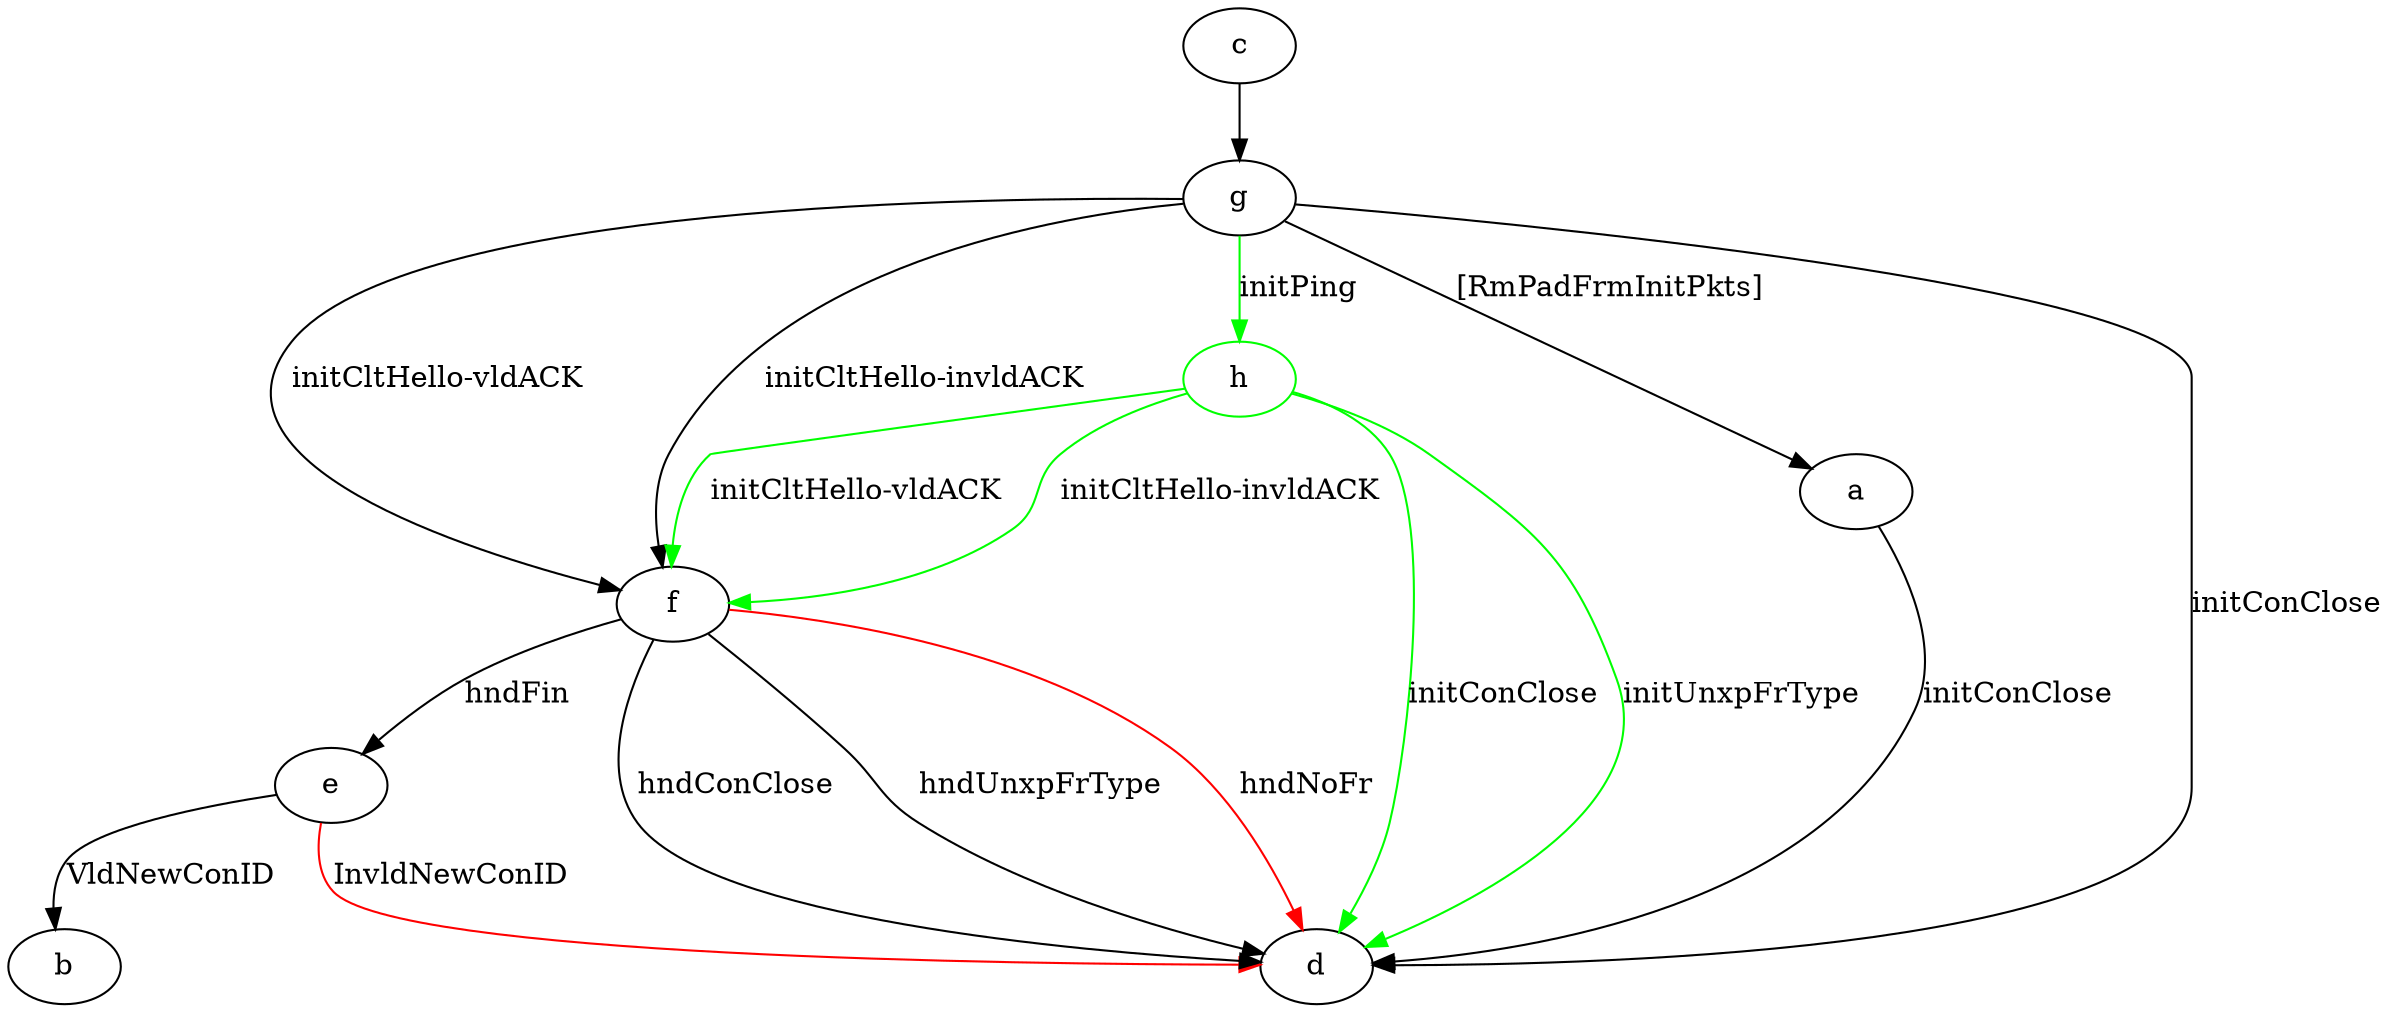 digraph "" {
	a -> d	[key=0,
		label="initConClose "];
	c -> g	[key=0];
	e -> b	[key=0,
		label="VldNewConID "];
	e -> d	[key=0,
		color=red,
		label="InvldNewConID "];
	f -> d	[key=0,
		label="hndConClose "];
	f -> d	[key=1,
		label="hndUnxpFrType "];
	f -> d	[key=2,
		color=red,
		label="hndNoFr "];
	f -> e	[key=0,
		label="hndFin "];
	g -> a	[key=0,
		label="[RmPadFrmInitPkts] "];
	g -> d	[key=0,
		label="initConClose "];
	g -> f	[key=0,
		label="initCltHello-vldACK "];
	g -> f	[key=1,
		label="initCltHello-invldACK "];
	h	[color=green];
	g -> h	[key=0,
		color=green,
		label="initPing "];
	h -> d	[key=0,
		color=green,
		label="initConClose "];
	h -> d	[key=1,
		color=green,
		label="initUnxpFrType "];
	h -> f	[key=0,
		color=green,
		label="initCltHello-vldACK "];
	h -> f	[key=1,
		color=green,
		label="initCltHello-invldACK "];
}
